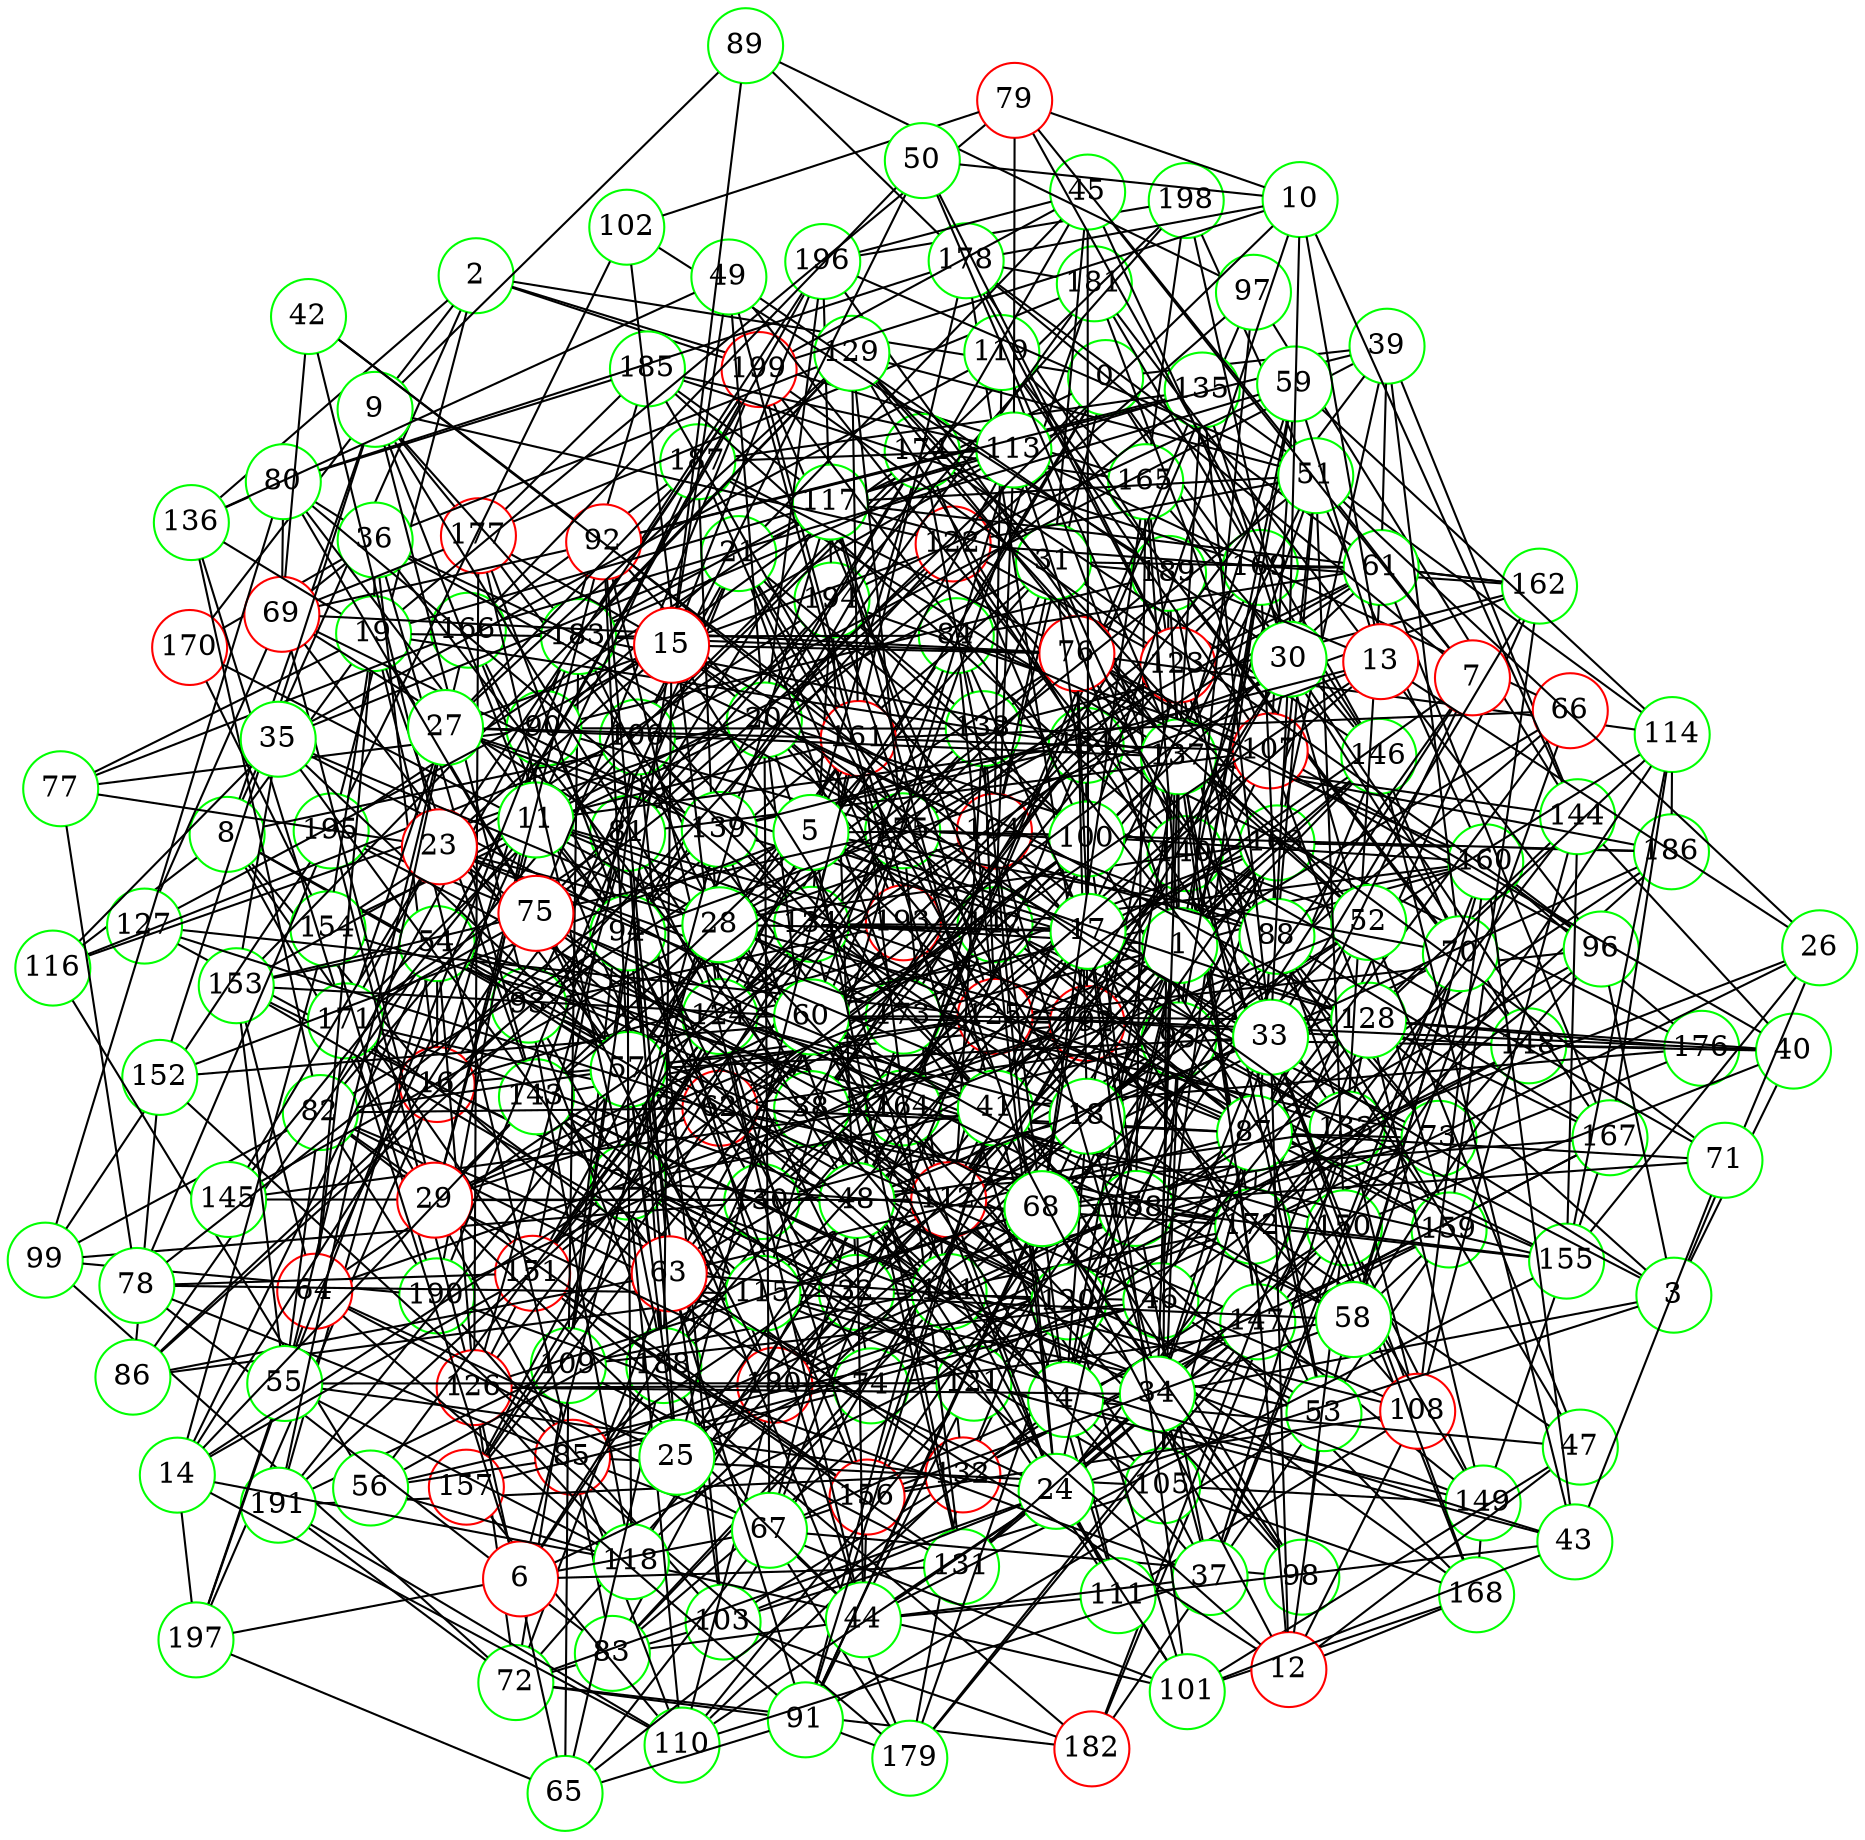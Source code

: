 graph {
graph ["layout"="fdp"]
node ["style"="filled","fillcolor"="white","fixedsize"="true","shape"="circle"]
"0" ["color"="green"]
"2" ["color"="green"]
"195" ["color"="green"]
"165" ["color"="green"]
"198" ["color"="green"]
"174" ["color"="green"]
"199" ["color"="red"]
"8" ["color"="green"]
"16" ["color"="red"]
"32" ["color"="green"]
"194" ["color"="green"]
"196" ["color"="green"]
"163" ["color"="green"]
"192" ["color"="red"]
"172" ["color"="green"]
"176" ["color"="green"]
"184" ["color"="green"]
"180" ["color"="red"]
"186" ["color"="green"]
"133" ["color"="green"]
"142" ["color"="green"]
"160" ["color"="green"]
"188" ["color"="green"]
"182" ["color"="red"]
"72" ["color"="green"]
"99" ["color"="green"]
"130" ["color"="green"]
"166" ["color"="green"]
"187" ["color"="green"]
"193" ["color"="red"]
"167" ["color"="green"]
"190" ["color"="green"]
"103" ["color"="green"]
"132" ["color"="red"]
"179" ["color"="green"]
"150" ["color"="green"]
"154" ["color"="green"]
"170" ["color"="red"]
"173" ["color"="green"]
"189" ["color"="green"]
"171" ["color"="green"]
"156" ["color"="red"]
"159" ["color"="green"]
"162" ["color"="green"]
"169" ["color"="green"]
"181" ["color"="green"]
"185" ["color"="green"]
"175" ["color"="green"]
"191" ["color"="green"]
"105" ["color"="green"]
"164" ["color"="green"]
"177" ["color"="red"]
"149" ["color"="green"]
"168" ["color"="green"]
"106" ["color"="green"]
"116" ["color"="green"]
"134" ["color"="green"]
"178" ["color"="green"]
"151" ["color"="red"]
"157" ["color"="red"]
"121" ["color"="green"]
"143" ["color"="green"]
"109" ["color"="green"]
"131" ["color"="green"]
"161" ["color"="red"]
"147" ["color"="green"]
"183" ["color"="green"]
"140" ["color"="green"]
"91" ["color"="green"]
"125" ["color"="red"]
"138" ["color"="green"]
"141" ["color"="green"]
"146" ["color"="green"]
"148" ["color"="green"]
"155" ["color"="green"]
"158" ["color"="green"]
"127" ["color"="green"]
"126" ["color"="red"]
"104" ["color"="red"]
"119" ["color"="green"]
"73" ["color"="green"]
"96" ["color"="green"]
"87" ["color"="green"]
"122" ["color"="red"]
"123" ["color"="red"]
"74" ["color"="green"]
"82" ["color"="green"]
"136" ["color"="green"]
"94" ["color"="green"]
"83" ["color"="green"]
"85" ["color"="red"]
"101" ["color"="green"]
"118" ["color"="green"]
"120" ["color"="green"]
"144" ["color"="green"]
"152" ["color"="green"]
"110" ["color"="green"]
"90" ["color"="green"]
"46" ["color"="green"]
"53" ["color"="green"]
"115" ["color"="green"]
"153" ["color"="green"]
"70" ["color"="green"]
"137" ["color"="green"]
"56" ["color"="green"]
"124" ["color"="green"]
"95" ["color"="green"]
"97" ["color"="green"]
"114" ["color"="green"]
"128" ["color"="green"]
"139" ["color"="green"]
"135" ["color"="green"]
"81" ["color"="green"]
"107" ["color"="red"]
"117" ["color"="green"]
"36" ["color"="green"]
"80" ["color"="green"]
"129" ["color"="green"]
"69" ["color"="red"]
"76" ["color"="red"]
"93" ["color"="green"]
"92" ["color"="red"]
"38" ["color"="green"]
"54" ["color"="green"]
"86" ["color"="green"]
"57" ["color"="green"]
"61" ["color"="green"]
"84" ["color"="green"]
"197" ["color"="green"]
"31" ["color"="green"]
"45" ["color"="green"]
"19" ["color"="green"]
"64" ["color"="red"]
"67" ["color"="green"]
"98" ["color"="green"]
"112" ["color"="red"]
"145" ["color"="green"]
"77" ["color"="green"]
"78" ["color"="green"]
"79" ["color"="red"]
"113" ["color"="green"]
"102" ["color"="green"]
"20" ["color"="green"]
"49" ["color"="green"]
"9" ["color"="green"]
"48" ["color"="green"]
"111" ["color"="green"]
"89" ["color"="green"]
"11" ["color"="green"]
"29" ["color"="red"]
"44" ["color"="green"]
"62" ["color"="red"]
"100" ["color"="green"]
"108" ["color"="red"]
"21" ["color"="green"]
"35" ["color"="green"]
"60" ["color"="green"]
"63" ["color"="red"]
"22" ["color"="green"]
"41" ["color"="green"]
"39" ["color"="green"]
"1" ["color"="green"]
"66" ["color"="red"]
"4" ["color"="green"]
"65" ["color"="green"]
"18" ["color"="green"]
"37" ["color"="green"]
"23" ["color"="red"]
"42" ["color"="green"]
"47" ["color"="green"]
"52" ["color"="green"]
"88" ["color"="green"]
"24" ["color"="green"]
"55" ["color"="green"]
"59" ["color"="green"]
"3" ["color"="green"]
"17" ["color"="green"]
"68" ["color"="green"]
"71" ["color"="green"]
"27" ["color"="green"]
"28" ["color"="green"]
"34" ["color"="green"]
"40" ["color"="green"]
"26" ["color"="green"]
"51" ["color"="green"]
"5" ["color"="green"]
"6" ["color"="red"]
"7" ["color"="red"]
"10" ["color"="green"]
"50" ["color"="green"]
"13" ["color"="red"]
"30" ["color"="green"]
"33" ["color"="green"]
"12" ["color"="red"]
"14" ["color"="green"]
"75" ["color"="red"]
"15" ["color"="red"]
"25" ["color"="green"]
"43" ["color"="green"]
"58" ["color"="green"]
"0" -- "2"
"0" -- "146"
"0" -- "84"
"0" -- "148"
"0" -- "21"
"0" -- "22"
"0" -- "39"
"0" -- "104"
"0" -- "122"
"2" -- "195"
"2" -- "165"
"2" -- "199"
"2" -- "8"
"2" -- "136"
"2" -- "170"
"165" -- "198"
"165" -- "174"
"8" -- "16"
"8" -- "19"
"8" -- "20"
"8" -- "116"
"8" -- "85"
"8" -- "151"
"8" -- "9"
"8" -- "93"
"8" -- "62"
"16" -- "32"
"16" -- "192"
"16" -- "81"
"16" -- "36"
"16" -- "180"
"16" -- "197"
"16" -- "54"
"16" -- "185"
"16" -- "142"
"16" -- "31"
"16" -- "127"
"32" -- "194"
"32" -- "163"
"32" -- "133"
"32" -- "72"
"32" -- "104"
"32" -- "73"
"32" -- "74"
"32" -- "46"
"32" -- "153"
"32" -- "124"
"32" -- "95"
"194" -- "196"
"196" -- "198"
"163" -- "192"
"163" -- "172"
"163" -- "174"
"163" -- "186"
"172" -- "192"
"172" -- "176"
"172" -- "180"
"172" -- "186"
"176" -- "184"
"184" -- "192"
"133" -- "142"
"133" -- "182"
"142" -- "160"
"142" -- "199"
"142" -- "188"
"160" -- "176"
"160" -- "198"
"72" -- "99"
"72" -- "182"
"72" -- "103"
"72" -- "91"
"72" -- "109"
"72" -- "126"
"72" -- "191"
"99" -- "130"
"99" -- "195"
"99" -- "190"
"130" -- "166"
"130" -- "167"
"166" -- "180"
"166" -- "187"
"187" -- "193"
"103" -- "132"
"103" -- "182"
"103" -- "105"
"103" -- "106"
"103" -- "140"
"103" -- "190"
"132" -- "163"
"132" -- "179"
"132" -- "150"
"132" -- "167"
"132" -- "171"
"132" -- "156"
"132" -- "159"
"132" -- "175"
"132" -- "191"
"179" -- "188"
"150" -- "179"
"150" -- "154"
"154" -- "194"
"154" -- "170"
"154" -- "190"
"170" -- "173"
"173" -- "192"
"173" -- "189"
"171" -- "174"
"159" -- "193"
"159" -- "162"
"159" -- "182"
"159" -- "169"
"162" -- "184"
"162" -- "172"
"169" -- "193"
"169" -- "181"
"169" -- "185"
"175" -- "181"
"175" -- "186"
"175" -- "188"
"105" -- "164"
"105" -- "149"
"105" -- "168"
"105" -- "189"
"164" -- "177"
"177" -- "181"
"177" -- "185"
"149" -- "150"
"149" -- "167"
"149" -- "168"
"168" -- "173"
"106" -- "116"
"106" -- "134"
"106" -- "198"
"106" -- "151"
"106" -- "121"
"106" -- "109"
"134" -- "194"
"134" -- "169"
"134" -- "142"
"134" -- "178"
"134" -- "151"
"134" -- "157"
"178" -- "192"
"178" -- "181"
"178" -- "189"
"151" -- "182"
"151" -- "156"
"157" -- "193"
"157" -- "175"
"121" -- "133"
"121" -- "149"
"121" -- "143"
"109" -- "131"
"109" -- "183"
"109" -- "172"
"109" -- "191"
"131" -- "161"
"131" -- "147"
"131" -- "134"
"131" -- "150"
"131" -- "151"
"161" -- "199"
"161" -- "175"
"161" -- "185"
"147" -- "179"
"147" -- "149"
"147" -- "165"
"147" -- "167"
"183" -- "196"
"183" -- "199"
"140" -- "163"
"140" -- "168"
"140" -- "172"
"140" -- "180"
"140" -- "185"
"91" -- "179"
"91" -- "121"
"91" -- "125"
"125" -- "133"
"125" -- "138"
"125" -- "143"
"125" -- "146"
"125" -- "148"
"125" -- "155"
"125" -- "127"
"138" -- "162"
"138" -- "194"
"138" -- "141"
"138" -- "189"
"138" -- "175"
"141" -- "143"
"146" -- "192"
"146" -- "165"
"146" -- "169"
"146" -- "174"
"148" -- "189"
"155" -- "192"
"155" -- "164"
"155" -- "172"
"155" -- "158"
"158" -- "180"
"158" -- "165"
"158" -- "186"
"158" -- "171"
"158" -- "172"
"126" -- "195"
"126" -- "175"
"126" -- "177"
"126" -- "179"
"126" -- "151"
"104" -- "160"
"104" -- "130"
"104" -- "133"
"104" -- "174"
"104" -- "119"
"119" -- "165"
"119" -- "140"
"73" -- "96"
"73" -- "131"
"73" -- "87"
"73" -- "122"
"73" -- "140"
"73" -- "173"
"73" -- "142"
"96" -- "160"
"96" -- "125"
"96" -- "158"
"87" -- "134"
"87" -- "104"
"87" -- "105"
"87" -- "142"
"87" -- "159"
"122" -- "162"
"122" -- "133"
"122" -- "123"
"123" -- "178"
"123" -- "133"
"123" -- "199"
"74" -- "82"
"74" -- "83"
"74" -- "148"
"74" -- "90"
"74" -- "157"
"74" -- "126"
"82" -- "99"
"82" -- "136"
"82" -- "106"
"82" -- "183"
"82" -- "121"
"82" -- "156"
"82" -- "125"
"82" -- "94"
"82" -- "190"
"136" -- "171"
"94" -- "163"
"94" -- "103"
"94" -- "109"
"94" -- "174"
"94" -- "177"
"94" -- "181"
"94" -- "156"
"83" -- "164"
"83" -- "85"
"83" -- "141"
"83" -- "158"
"85" -- "101"
"85" -- "152"
"85" -- "105"
"85" -- "110"
"85" -- "158"
"101" -- "118"
"101" -- "120"
"101" -- "168"
"118" -- "125"
"118" -- "126"
"120" -- "144"
"120" -- "179"
"120" -- "164"
"120" -- "168"
"144" -- "184"
"144" -- "155"
"152" -- "173"
"110" -- "132"
"110" -- "180"
"110" -- "121"
"110" -- "157"
"110" -- "191"
"90" -- "138"
"90" -- "189"
"90" -- "174"
"90" -- "190"
"46" -- "96"
"46" -- "146"
"46" -- "53"
"46" -- "85"
"46" -- "56"
"46" -- "169"
"46" -- "123"
"46" -- "109"
"46" -- "95"
"53" -- "115"
"53" -- "70"
"53" -- "137"
"53" -- "91"
"53" -- "123"
"115" -- "153"
"115" -- "188"
"115" -- "143"
"70" -- "146"
"70" -- "115"
"70" -- "147"
"70" -- "119"
"137" -- "196"
"137" -- "173"
"137" -- "147"
"137" -- "183"
"137" -- "186"
"137" -- "187"
"137" -- "188"
"137" -- "189"
"56" -- "116"
"56" -- "85"
"56" -- "118"
"56" -- "124"
"56" -- "95"
"124" -- "160"
"124" -- "134"
"124" -- "138"
"124" -- "172"
"124" -- "151"
"124" -- "187"
"124" -- "156"
"124" -- "125"
"124" -- "157"
"95" -- "97"
"95" -- "163"
"95" -- "164"
"95" -- "105"
"95" -- "137"
"95" -- "169"
"95" -- "176"
"95" -- "114"
"95" -- "180"
"95" -- "156"
"97" -- "144"
"97" -- "164"
"114" -- "128"
"114" -- "150"
"114" -- "135"
"114" -- "167"
"114" -- "186"
"114" -- "155"
"128" -- "133"
"128" -- "167"
"128" -- "139"
"128" -- "173"
"128" -- "176"
"128" -- "149"
"128" -- "181"
"128" -- "182"
"139" -- "184"
"135" -- "164"
"135" -- "137"
"135" -- "187"
"81" -- "198"
"81" -- "107"
"81" -- "171"
"81" -- "143"
"81" -- "117"
"81" -- "122"
"81" -- "124"
"81" -- "188"
"81" -- "126"
"107" -- "161"
"107" -- "194"
"107" -- "119"
"107" -- "121"
"107" -- "187"
"107" -- "140"
"117" -- "162"
"117" -- "195"
"117" -- "135"
"117" -- "183"
"117" -- "185"
"117" -- "125"
"36" -- "80"
"36" -- "129"
"36" -- "69"
"36" -- "38"
"36" -- "104"
"36" -- "170"
"36" -- "143"
"36" -- "175"
"80" -- "178"
"80" -- "99"
"80" -- "134"
"80" -- "136"
"80" -- "185"
"80" -- "94"
"129" -- "161"
"129" -- "183"
"129" -- "184"
"129" -- "137"
"129" -- "153"
"129" -- "175"
"69" -- "80"
"69" -- "81"
"69" -- "177"
"69" -- "139"
"69" -- "76"
"69" -- "92"
"69" -- "127"
"76" -- "96"
"76" -- "114"
"76" -- "183"
"76" -- "124"
"76" -- "93"
"76" -- "159"
"93" -- "193"
"93" -- "147"
"93" -- "118"
"93" -- "122"
"93" -- "188"
"92" -- "130"
"92" -- "135"
"38" -- "192"
"38" -- "101"
"38" -- "54"
"38" -- "87"
"38" -- "120"
"38" -- "184"
"38" -- "123"
"54" -- "164"
"54" -- "196"
"54" -- "199"
"54" -- "86"
"54" -- "120"
"54" -- "57"
"54" -- "153"
"54" -- "126"
"54" -- "191"
"86" -- "115"
"86" -- "152"
"86" -- "93"
"86" -- "94"
"57" -- "161"
"57" -- "69"
"57" -- "141"
"57" -- "179"
"57" -- "118"
"57" -- "92"
"57" -- "188"
"57" -- "61"
"57" -- "191"
"61" -- "162"
"61" -- "178"
"61" -- "84"
"61" -- "133"
"61" -- "167"
"61" -- "169"
"61" -- "123"
"61" -- "173"
"61" -- "175"
"84" -- "160"
"84" -- "151"
"84" -- "183"
"84" -- "138"
"84" -- "125"
"31" -- "96"
"31" -- "129"
"31" -- "104"
"31" -- "138"
"31" -- "140"
"31" -- "45"
"31" -- "117"
"31" -- "61"
"31" -- "189"
"31" -- "158"
"45" -- "196"
"45" -- "199"
"45" -- "169"
"45" -- "139"
"19" -- "64"
"19" -- "36"
"19" -- "136"
"19" -- "77"
"19" -- "79"
"19" -- "143"
"19" -- "85"
"19" -- "117"
"19" -- "183"
"19" -- "184"
"19" -- "57"
"19" -- "154"
"64" -- "192"
"64" -- "67"
"64" -- "197"
"64" -- "104"
"64" -- "153"
"64" -- "91"
"64" -- "171"
"64" -- "187"
"67" -- "98"
"67" -- "197"
"67" -- "184"
"67" -- "156"
"67" -- "173"
"67" -- "159"
"98" -- "112"
"98" -- "193"
"98" -- "150"
"98" -- "173"
"112" -- "145"
"112" -- "146"
"112" -- "164"
"112" -- "169"
"112" -- "140"
"145" -- "164"
"77" -- "166"
"77" -- "90"
"77" -- "78"
"78" -- "83"
"78" -- "115"
"78" -- "195"
"78" -- "85"
"78" -- "151"
"78" -- "139"
"79" -- "113"
"79" -- "146"
"79" -- "102"
"113" -- "161"
"113" -- "115"
"113" -- "117"
"113" -- "183"
"113" -- "185"
"113" -- "187"
"113" -- "142"
"102" -- "195"
"102" -- "124"
"102" -- "189"
"20" -- "192"
"20" -- "97"
"20" -- "67"
"20" -- "196"
"20" -- "38"
"20" -- "104"
"20" -- "140"
"20" -- "141"
"20" -- "174"
"20" -- "49"
"20" -- "116"
"20" -- "87"
"20" -- "154"
"20" -- "92"
"49" -- "193"
"49" -- "136"
"49" -- "140"
"9" -- "48"
"9" -- "177"
"9" -- "183"
"9" -- "152"
"9" -- "89"
"9" -- "122"
"9" -- "11"
"9" -- "93"
"48" -- "133"
"48" -- "139"
"48" -- "171"
"48" -- "142"
"48" -- "111"
"48" -- "146"
"48" -- "53"
"48" -- "120"
"48" -- "93"
"111" -- "161"
"89" -- "97"
"89" -- "178"
"11" -- "145"
"11" -- "161"
"11" -- "193"
"11" -- "184"
"11" -- "153"
"11" -- "29"
"11" -- "125"
"11" -- "94"
"11" -- "31"
"11" -- "95"
"29" -- "112"
"29" -- "82"
"29" -- "69"
"29" -- "44"
"29" -- "92"
"29" -- "62"
"29" -- "142"
"29" -- "143"
"44" -- "48"
"44" -- "81"
"44" -- "67"
"44" -- "83"
"44" -- "155"
"44" -- "124"
"44" -- "156"
"44" -- "111"
"62" -- "82"
"62" -- "100"
"62" -- "87"
"62" -- "108"
"62" -- "172"
"62" -- "173"
"62" -- "95"
"62" -- "127"
"100" -- "194"
"100" -- "149"
"100" -- "151"
"100" -- "156"
"100" -- "174"
"100" -- "175"
"108" -- "144"
"108" -- "160"
"108" -- "192"
"108" -- "133"
"108" -- "156"
"108" -- "141"
"108" -- "111"
"21" -- "35"
"21" -- "100"
"21" -- "104"
"21" -- "90"
"21" -- "106"
"21" -- "45"
"21" -- "93"
"21" -- "125"
"21" -- "173"
"21" -- "190"
"35" -- "116"
"35" -- "119"
"35" -- "57"
"35" -- "153"
"35" -- "60"
"35" -- "63"
"60" -- "192"
"60" -- "163"
"60" -- "84"
"60" -- "153"
"60" -- "123"
"60" -- "63"
"60" -- "111"
"63" -- "192"
"63" -- "86"
"63" -- "87"
"63" -- "72"
"63" -- "120"
"63" -- "184"
"63" -- "91"
"63" -- "107"
"63" -- "92"
"22" -- "100"
"22" -- "41"
"22" -- "105"
"22" -- "172"
"22" -- "110"
"22" -- "143"
"22" -- "177"
"22" -- "117"
"22" -- "149"
"22" -- "124"
"22" -- "188"
"22" -- "93"
"22" -- "94"
"22" -- "191"
"41" -- "176"
"41" -- "195"
"41" -- "117"
"41" -- "183"
"41" -- "106"
"41" -- "91"
"41" -- "124"
"41" -- "111"
"39" -- "144"
"39" -- "163"
"39" -- "70"
"39" -- "184"
"39" -- "106"
"39" -- "92"
"39" -- "61"
"1" -- "160"
"1" -- "66"
"1" -- "163"
"1" -- "4"
"1" -- "132"
"1" -- "165"
"1" -- "134"
"1" -- "141"
"1" -- "173"
"1" -- "113"
"1" -- "180"
"1" -- "24"
"1" -- "59"
"1" -- "190"
"66" -- "113"
"66" -- "161"
"66" -- "87"
"4" -- "48"
"4" -- "128"
"4" -- "65"
"4" -- "18"
"4" -- "163"
"4" -- "104"
"4" -- "105"
"4" -- "137"
"4" -- "60"
"4" -- "62"
"4" -- "47"
"65" -- "67"
"65" -- "197"
"65" -- "91"
"65" -- "188"
"65" -- "109"
"65" -- "126"
"18" -- "66"
"18" -- "130"
"18" -- "163"
"18" -- "37"
"18" -- "76"
"18" -- "20"
"18" -- "21"
"18" -- "54"
"18" -- "23"
"18" -- "186"
"18" -- "91"
"18" -- "123"
"37" -- "160"
"37" -- "133"
"37" -- "38"
"37" -- "70"
"37" -- "105"
"37" -- "44"
"37" -- "110"
"37" -- "158"
"37" -- "190"
"23" -- "192"
"23" -- "145"
"23" -- "199"
"23" -- "120"
"23" -- "42"
"23" -- "171"
"23" -- "77"
"23" -- "141"
"23" -- "173"
"42" -- "161"
"42" -- "69"
"42" -- "92"
"47" -- "52"
"47" -- "101"
"47" -- "134"
"47" -- "88"
"52" -- "129"
"52" -- "164"
"52" -- "85"
"52" -- "87"
"52" -- "137"
"52" -- "76"
"52" -- "140"
"52" -- "141"
"88" -- "118"
"88" -- "167"
"88" -- "104"
"88" -- "169"
"88" -- "90"
"24" -- "164"
"24" -- "101"
"24" -- "103"
"24" -- "72"
"24" -- "138"
"24" -- "44"
"24" -- "110"
"24" -- "142"
"24" -- "112"
"24" -- "144"
"24" -- "147"
"24" -- "55"
"24" -- "29"
"55" -- "82"
"55" -- "197"
"55" -- "118"
"55" -- "166"
"55" -- "183"
"55" -- "121"
"55" -- "153"
"59" -- "114"
"59" -- "194"
"59" -- "166"
"59" -- "137"
"59" -- "107"
"59" -- "95"
"3" -- "96"
"3" -- "128"
"3" -- "17"
"3" -- "34"
"3" -- "24"
"3" -- "40"
"3" -- "26"
"3" -- "95"
"17" -- "163"
"17" -- "68"
"17" -- "101"
"17" -- "134"
"17" -- "76"
"17" -- "45"
"17" -- "142"
"17" -- "115"
"17" -- "84"
"17" -- "53"
"17" -- "27"
"17" -- "28"
"17" -- "92"
"17" -- "29"
"17" -- "158"
"68" -- "98"
"68" -- "194"
"68" -- "115"
"68" -- "195"
"68" -- "180"
"68" -- "165"
"68" -- "71"
"68" -- "73"
"68" -- "91"
"68" -- "126"
"71" -- "87"
"71" -- "137"
"71" -- "140"
"27" -- "129"
"27" -- "161"
"27" -- "137"
"27" -- "122"
"27" -- "139"
"27" -- "171"
"27" -- "187"
"27" -- "191"
"28" -- "161"
"28" -- "34"
"28" -- "35"
"28" -- "38"
"28" -- "104"
"28" -- "138"
"28" -- "145"
"28" -- "87"
"28" -- "151"
"28" -- "183"
"28" -- "57"
"28" -- "123"
"34" -- "98"
"34" -- "131"
"34" -- "87"
"34" -- "104"
"34" -- "137"
"34" -- "126"
"34" -- "143"
"40" -- "128"
"40" -- "144"
"40" -- "148"
"40" -- "150"
"40" -- "107"
"40" -- "125"
"26" -- "51"
"26" -- "133"
"26" -- "155"
"26" -- "172"
"51" -- "129"
"51" -- "163"
"51" -- "196"
"51" -- "137"
"51" -- "140"
"51" -- "79"
"51" -- "143"
"51" -- "117"
"51" -- "150"
"51" -- "88"
"51" -- "122"
"5" -- "128"
"5" -- "161"
"5" -- "131"
"5" -- "70"
"5" -- "104"
"5" -- "152"
"5" -- "124"
"5" -- "125"
"5" -- "142"
"5" -- "174"
"5" -- "31"
"5" -- "143"
"6" -- "130"
"6" -- "131"
"6" -- "139"
"6" -- "171"
"6" -- "172"
"6" -- "188"
"7" -- "178"
"7" -- "51"
"7" -- "87"
"7" -- "120"
"7" -- "121"
"7" -- "45"
"7" -- "125"
"10" -- "144"
"10" -- "50"
"10" -- "178"
"10" -- "20"
"10" -- "100"
"10" -- "199"
"10" -- "13"
"10" -- "30"
"10" -- "79"
"50" -- "166"
"50" -- "137"
"50" -- "106"
"50" -- "123"
"13" -- "96"
"13" -- "130"
"13" -- "181"
"13" -- "26"
"13" -- "59"
"13" -- "139"
"13" -- "189"
"13" -- "94"
"13" -- "142"
"30" -- "112"
"30" -- "33"
"30" -- "49"
"30" -- "198"
"30" -- "135"
"30" -- "167"
"30" -- "74"
"30" -- "107"
"30" -- "60"
"33" -- "34"
"33" -- "162"
"33" -- "135"
"33" -- "199"
"33" -- "168"
"33" -- "108"
"33" -- "175"
"33" -- "48"
"33" -- "150"
"33" -- "57"
"33" -- "189"
"12" -- "33"
"12" -- "130"
"12" -- "53"
"12" -- "168"
"12" -- "41"
"12" -- "108"
"12" -- "172"
"12" -- "47"
"12" -- "63"
"14" -- "197"
"14" -- "22"
"14" -- "54"
"14" -- "118"
"14" -- "151"
"14" -- "154"
"14" -- "75"
"14" -- "110"
"14" -- "143"
"75" -- "80"
"75" -- "112"
"75" -- "194"
"75" -- "180"
"75" -- "135"
"75" -- "199"
"75" -- "153"
"75" -- "171"
"75" -- "175"
"15" -- "128"
"15" -- "196"
"15" -- "133"
"15" -- "76"
"15" -- "109"
"15" -- "173"
"15" -- "49"
"15" -- "113"
"15" -- "177"
"15" -- "20"
"15" -- "23"
"15" -- "89"
"15" -- "188"
"15" -- "127"
"25" -- "32"
"25" -- "48"
"25" -- "64"
"25" -- "81"
"25" -- "161"
"25" -- "148"
"25" -- "57"
"43" -- "160"
"43" -- "146"
"43" -- "115"
"43" -- "101"
"43" -- "71"
"43" -- "121"
"43" -- "111"
"58" -- "160"
"58" -- "66"
"58" -- "115"
"58" -- "148"
"58" -- "74"
"58" -- "75"
"58" -- "60"
"58" -- "156"
"58" -- "159"
}